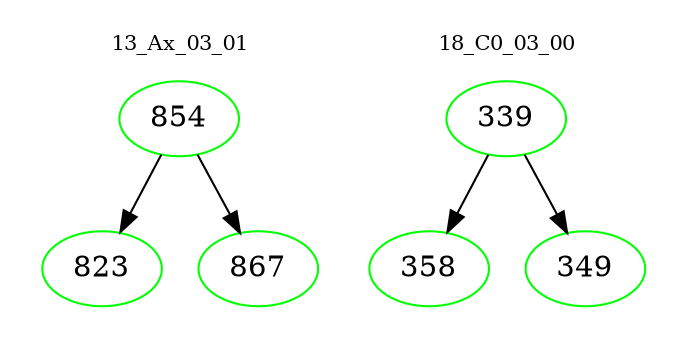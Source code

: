 digraph{
subgraph cluster_0 {
color = white
label = "13_Ax_03_01";
fontsize=10;
T0_854 [label="854", color="green"]
T0_854 -> T0_823 [color="black"]
T0_823 [label="823", color="green"]
T0_854 -> T0_867 [color="black"]
T0_867 [label="867", color="green"]
}
subgraph cluster_1 {
color = white
label = "18_C0_03_00";
fontsize=10;
T1_339 [label="339", color="green"]
T1_339 -> T1_358 [color="black"]
T1_358 [label="358", color="green"]
T1_339 -> T1_349 [color="black"]
T1_349 [label="349", color="green"]
}
}

